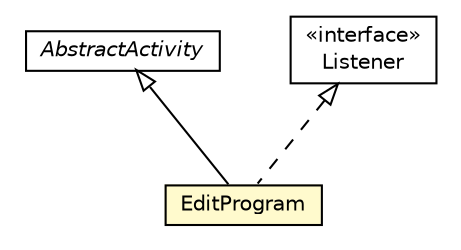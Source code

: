 #!/usr/local/bin/dot
#
# Class diagram 
# Generated by UMLGraph version 5.4 (http://www.umlgraph.org/)
#

digraph G {
	edge [fontname="Helvetica",fontsize=10,labelfontname="Helvetica",labelfontsize=10];
	node [fontname="Helvetica",fontsize=10,shape=plaintext];
	nodesep=0.25;
	ranksep=0.5;
	// hu.sch.kfc.client.activity.EditProgram
	c3990 [label=<<table title="hu.sch.kfc.client.activity.EditProgram" border="0" cellborder="1" cellspacing="0" cellpadding="2" port="p" bgcolor="lemonChiffon" href="./EditProgram.html">
		<tr><td><table border="0" cellspacing="0" cellpadding="1">
<tr><td align="center" balign="center"> EditProgram </td></tr>
		</table></td></tr>
		</table>>, URL="./EditProgram.html", fontname="Helvetica", fontcolor="black", fontsize=10.0];
	// hu.sch.kfc.client.activity.AbstractActivity
	c3994 [label=<<table title="hu.sch.kfc.client.activity.AbstractActivity" border="0" cellborder="1" cellspacing="0" cellpadding="2" port="p" href="./AbstractActivity.html">
		<tr><td><table border="0" cellspacing="0" cellpadding="1">
<tr><td align="center" balign="center"><font face="Helvetica-Oblique"> AbstractActivity </font></td></tr>
		</table></td></tr>
		</table>>, URL="./AbstractActivity.html", fontname="Helvetica", fontcolor="black", fontsize=10.0];
	// hu.sch.kfc.client.ui.view.EditProgramView.Listener
	c4020 [label=<<table title="hu.sch.kfc.client.ui.view.EditProgramView.Listener" border="0" cellborder="1" cellspacing="0" cellpadding="2" port="p" href="../ui/view/EditProgramView.Listener.html">
		<tr><td><table border="0" cellspacing="0" cellpadding="1">
<tr><td align="center" balign="center"> &#171;interface&#187; </td></tr>
<tr><td align="center" balign="center"> Listener </td></tr>
		</table></td></tr>
		</table>>, URL="../ui/view/EditProgramView.Listener.html", fontname="Helvetica", fontcolor="black", fontsize=10.0];
	//hu.sch.kfc.client.activity.EditProgram extends hu.sch.kfc.client.activity.AbstractActivity
	c3994:p -> c3990:p [dir=back,arrowtail=empty];
	//hu.sch.kfc.client.activity.EditProgram implements hu.sch.kfc.client.ui.view.EditProgramView.Listener
	c4020:p -> c3990:p [dir=back,arrowtail=empty,style=dashed];
}

